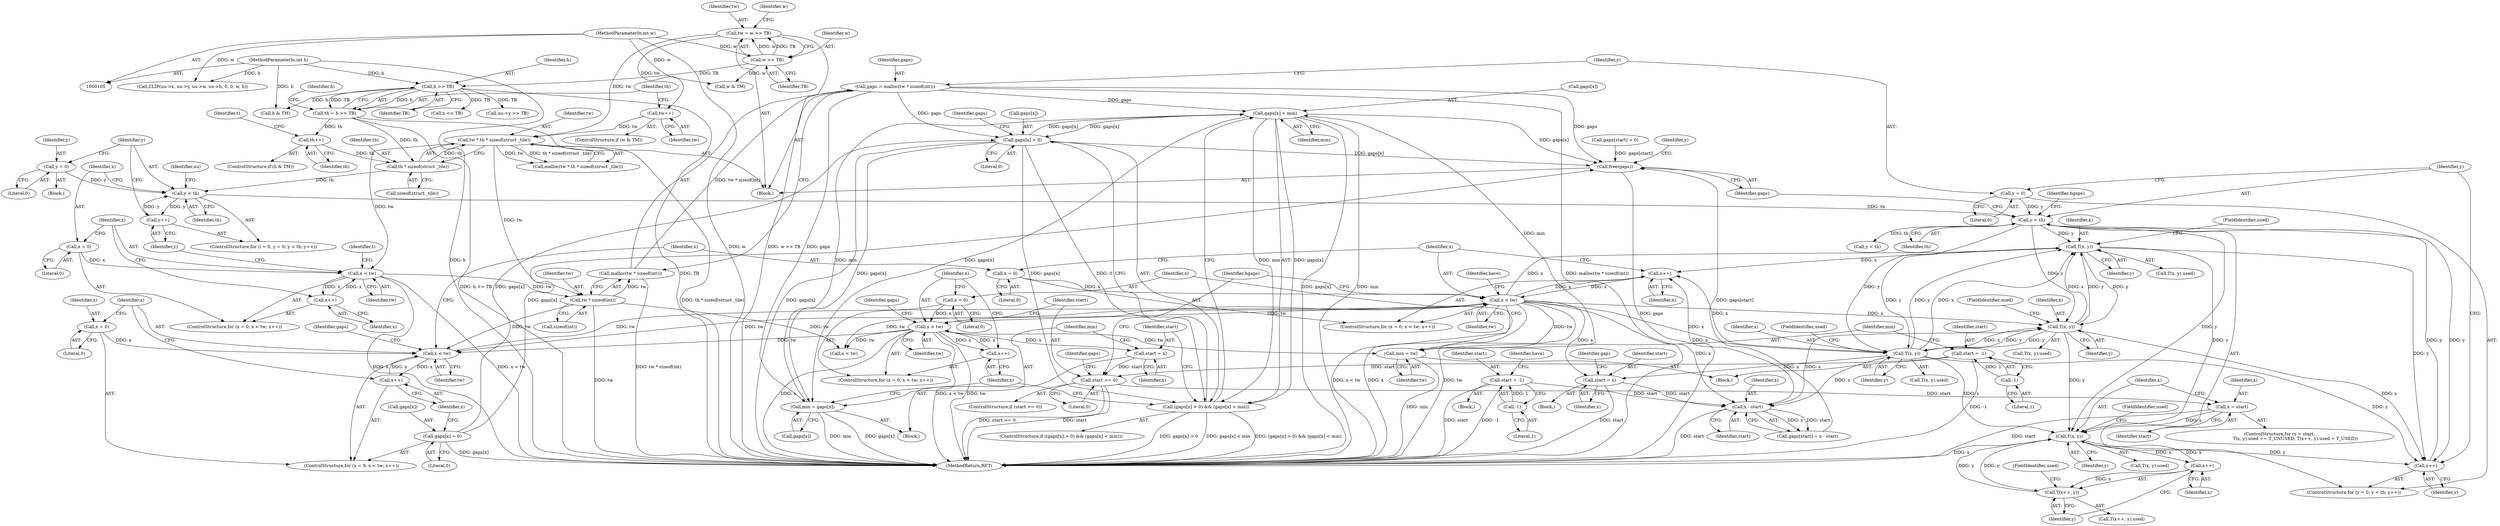 digraph "0_enlightment_ce94edca1ccfbe314cb7cd9453433fad404ec7ef@pointer" {
"1000425" [label="(Call,gaps[x] < min)"];
"1000275" [label="(Call,gaps = malloc(tw * sizeof(int)))"];
"1000277" [label="(Call,malloc(tw * sizeof(int)))"];
"1000278" [label="(Call,tw * sizeof(int))"];
"1000180" [label="(Call,x < tw)"];
"1000177" [label="(Call,x = 0)"];
"1000183" [label="(Call,x++)"];
"1000156" [label="(Call,tw * th * sizeof(struct _tile))"];
"1000131" [label="(Call,tw = w >> TB)"];
"1000133" [label="(Call,w >> TB)"];
"1000107" [label="(MethodParameterIn,int w)"];
"1000140" [label="(Call,tw++)"];
"1000158" [label="(Call,th * sizeof(struct _tile))"];
"1000151" [label="(Call,th++)"];
"1000142" [label="(Call,th = h >> TB)"];
"1000144" [label="(Call,h >> TB)"];
"1000108" [label="(MethodParameterIn,int h)"];
"1000420" [label="(Call,gaps[x] > 0)"];
"1000425" [label="(Call,gaps[x] < min)"];
"1000434" [label="(Call,min = gaps[x])"];
"1000405" [label="(Call,min = tw)"];
"1000412" [label="(Call,x < tw)"];
"1000415" [label="(Call,x++)"];
"1000409" [label="(Call,x = 0)"];
"1000328" [label="(Call,x < tw)"];
"1000325" [label="(Call,x = 0)"];
"1000331" [label="(Call,x++)"];
"1000388" [label="(Call,T(x, y))"];
"1000363" [label="(Call,T(x, y))"];
"1000339" [label="(Call,T(x, y))"];
"1000286" [label="(Call,y < th)"];
"1000283" [label="(Call,y = 0)"];
"1000289" [label="(Call,y++)"];
"1000455" [label="(Call,T(x, y))"];
"1000463" [label="(Call,x++)"];
"1000450" [label="(Call,x = start)"];
"1000440" [label="(Call,start >= 0)"];
"1000401" [label="(Call,start = -1)"];
"1000403" [label="(Call,-1)"];
"1000431" [label="(Call,start = x)"];
"1000462" [label="(Call,T(x++, y))"];
"1000170" [label="(Call,y < th)"];
"1000167" [label="(Call,y = 0)"];
"1000173" [label="(Call,y++)"];
"1000381" [label="(Call,x - start)"];
"1000297" [label="(Call,start = -1)"];
"1000299" [label="(Call,-1)"];
"1000345" [label="(Call,start = x)"];
"1000314" [label="(Call,x < tw)"];
"1000311" [label="(Call,x = 0)"];
"1000317" [label="(Call,x++)"];
"1000319" [label="(Call,gaps[x] = 0)"];
"1000419" [label="(Call,(gaps[x] > 0) && (gaps[x] < min))"];
"1000470" [label="(Call,free(gaps))"];
"1000177" [label="(Call,x = 0)"];
"1000383" [label="(Identifier,start)"];
"1000435" [label="(Identifier,min)"];
"1000321" [label="(Identifier,gaps)"];
"1000170" [label="(Call,y < th)"];
"1000332" [label="(Identifier,x)"];
"1000452" [label="(Identifier,start)"];
"1000284" [label="(Identifier,y)"];
"1000152" [label="(Identifier,th)"];
"1000314" [label="(Call,x < tw)"];
"1000347" [label="(Identifier,x)"];
"1000432" [label="(Identifier,start)"];
"1000147" [label="(ControlStructure,if (h & TM))"];
"1000163" [label="(Block,)"];
"1000108" [label="(MethodParameterIn,int h)"];
"1000442" [label="(Literal,0)"];
"1000133" [label="(Call,w >> TB)"];
"1000344" [label="(Block,)"];
"1000404" [label="(Literal,1)"];
"1000283" [label="(Call,y = 0)"];
"1000433" [label="(Identifier,x)"];
"1000486" [label="(Call,x < tw)"];
"1000331" [label="(Call,x++)"];
"1000171" [label="(Identifier,y)"];
"1000463" [label="(Call,x++)"];
"1000278" [label="(Call,tw * sizeof(int))"];
"1000178" [label="(Identifier,x)"];
"1000413" [label="(Identifier,x)"];
"1000137" [label="(Call,w & TM)"];
"1000289" [label="(Call,y++)"];
"1000149" [label="(Identifier,h)"];
"1000188" [label="(Identifier,t)"];
"1000455" [label="(Call,T(x, y))"];
"1000410" [label="(Identifier,x)"];
"1000157" [label="(Identifier,tw)"];
"1000134" [label="(Identifier,w)"];
"1000132" [label="(Identifier,tw)"];
"1000422" [label="(Identifier,gaps)"];
"1000317" [label="(Call,x++)"];
"1000319" [label="(Call,gaps[x] = 0)"];
"1000424" [label="(Literal,0)"];
"1000316" [label="(Identifier,tw)"];
"1000311" [label="(Call,x = 0)"];
"1000146" [label="(Identifier,TB)"];
"1000381" [label="(Call,x - start)"];
"1000377" [label="(Call,gaps[start] = x - start)"];
"1000275" [label="(Call,gaps = malloc(tw * sizeof(int)))"];
"1000328" [label="(Call,x < tw)"];
"1000176" [label="(ControlStructure,for (x = 0; x < tw; x++))"];
"1000465" [label="(Identifier,y)"];
"1000323" [label="(Literal,0)"];
"1000450" [label="(Call,x = start)"];
"1000280" [label="(Call,sizeof(int))"];
"1000310" [label="(ControlStructure,for (x = 0; x < tw; x++))"];
"1000195" [label="(Identifier,uu)"];
"1000403" [label="(Call,-1)"];
"1000179" [label="(Literal,0)"];
"1000329" [label="(Identifier,x)"];
"1000474" [label="(Identifier,y)"];
"1000180" [label="(Call,x < tw)"];
"1000144" [label="(Call,h >> TB)"];
"1000446" [label="(Identifier,gaps)"];
"1000173" [label="(Call,y++)"];
"1000325" [label="(Call,x = 0)"];
"1000107" [label="(MethodParameterIn,int w)"];
"1000398" [label="(Identifier,hgaps)"];
"1000451" [label="(Identifier,x)"];
"1000407" [label="(Identifier,tw)"];
"1000419" [label="(Call,(gaps[x] > 0) && (gaps[x] < min))"];
"1000434" [label="(Call,min = gaps[x])"];
"1000313" [label="(Literal,0)"];
"1000466" [label="(FieldIdentifier,used)"];
"1000470" [label="(Call,free(gaps))"];
"1000287" [label="(Identifier,y)"];
"1000131" [label="(Call,tw = w >> TB)"];
"1000476" [label="(Call,y < th)"];
"1000429" [label="(Identifier,min)"];
"1000440" [label="(Call,start >= 0)"];
"1000462" [label="(Call,T(x++, y))"];
"1000621" [label="(Call,x << TB)"];
"1000138" [label="(Identifier,w)"];
"1000406" [label="(Identifier,min)"];
"1000162" [label="(ControlStructure,for (i = 0, y = 0; y < th; y++))"];
"1000304" [label="(Identifier,have)"];
"1000143" [label="(Identifier,th)"];
"1000430" [label="(Block,)"];
"1000285" [label="(Literal,0)"];
"1000184" [label="(Identifier,x)"];
"1000291" [label="(Block,)"];
"1000277" [label="(Call,malloc(tw * sizeof(int)))"];
"1000141" [label="(Identifier,tw)"];
"1000172" [label="(Identifier,th)"];
"1000140" [label="(Call,tw++)"];
"1000389" [label="(Identifier,x)"];
"1000441" [label="(Identifier,start)"];
"1000345" [label="(Call,start = x)"];
"1000288" [label="(Identifier,th)"];
"1000183" [label="(Call,x++)"];
"1000174" [label="(Identifier,y)"];
"1000414" [label="(Identifier,tw)"];
"1000318" [label="(Identifier,x)"];
"1000324" [label="(ControlStructure,for (x = 0; x < tw; x++))"];
"1000148" [label="(Call,h & TM)"];
"1000363" [label="(Call,T(x, y))"];
"1000457" [label="(Identifier,y)"];
"1000458" [label="(FieldIdentifier,used)"];
"1000444" [label="(Call,gaps[start] = 0)"];
"1000456" [label="(Identifier,x)"];
"1000158" [label="(Call,th * sizeof(struct _tile))"];
"1000426" [label="(Call,gaps[x])"];
"1000364" [label="(Identifier,x)"];
"1000154" [label="(Identifier,t)"];
"1000418" [label="(ControlStructure,if ((gaps[x] > 0) && (gaps[x] < min)))"];
"1000315" [label="(Identifier,x)"];
"1000110" [label="(Block,)"];
"1000400" [label="(Block,)"];
"1000330" [label="(Identifier,tw)"];
"1000362" [label="(Call,T(x, y).used)"];
"1000366" [label="(FieldIdentifier,used)"];
"1000411" [label="(Literal,0)"];
"1000326" [label="(Identifier,x)"];
"1000339" [label="(Call,T(x, y))"];
"1000454" [label="(Call,T(x, y).used)"];
"1000391" [label="(FieldIdentifier,used)"];
"1000167" [label="(Call,y = 0)"];
"1000412" [label="(Call,x < tw)"];
"1000420" [label="(Call,gaps[x] > 0)"];
"1000155" [label="(Call,malloc(tw * th * sizeof(struct _tile)))"];
"1000341" [label="(Identifier,y)"];
"1000204" [label="(Call,CLIP(uu->x, uu->y, uu->w, uu->h, 0, 0, w, h))"];
"1000431" [label="(Call,start = x)"];
"1000135" [label="(Identifier,TB)"];
"1000382" [label="(Identifier,x)"];
"1000639" [label="(MethodReturn,RET)"];
"1000390" [label="(Identifier,y)"];
"1000168" [label="(Identifier,y)"];
"1000297" [label="(Call,start = -1)"];
"1000182" [label="(Identifier,tw)"];
"1000298" [label="(Identifier,start)"];
"1000290" [label="(Identifier,y)"];
"1000349" [label="(Identifier,gap)"];
"1000300" [label="(Literal,1)"];
"1000346" [label="(Identifier,start)"];
"1000276" [label="(Identifier,gaps)"];
"1000401" [label="(Call,start = -1)"];
"1000299" [label="(Call,-1)"];
"1000436" [label="(Call,gaps[x])"];
"1000169" [label="(Literal,0)"];
"1000415" [label="(Call,x++)"];
"1000388" [label="(Call,T(x, y))"];
"1000327" [label="(Literal,0)"];
"1000160" [label="(Call,sizeof(struct _tile))"];
"1000387" [label="(Call,T(x, y).used)"];
"1000336" [label="(Identifier,have)"];
"1000365" [label="(Identifier,y)"];
"1000286" [label="(Call,y < th)"];
"1000471" [label="(Identifier,gaps)"];
"1000464" [label="(Identifier,x)"];
"1000279" [label="(Identifier,tw)"];
"1000408" [label="(ControlStructure,for (x = 0; x < tw; x++))"];
"1000224" [label="(Call,uu->y >> TB)"];
"1000461" [label="(Call,T(x++, y).used)"];
"1000427" [label="(Identifier,gaps)"];
"1000338" [label="(Call,T(x, y).used)"];
"1000425" [label="(Call,gaps[x] < min)"];
"1000294" [label="(Identifier,hgaps)"];
"1000151" [label="(Call,th++)"];
"1000342" [label="(FieldIdentifier,used)"];
"1000181" [label="(Identifier,x)"];
"1000136" [label="(ControlStructure,if (w & TM))"];
"1000449" [label="(ControlStructure,for (x = start;\n                       T(x, y).used == T_UNUSED; T(x++, y).used = T_USED))"];
"1000312" [label="(Identifier,x)"];
"1000340" [label="(Identifier,x)"];
"1000416" [label="(Identifier,x)"];
"1000142" [label="(Call,th = h >> TB)"];
"1000402" [label="(Identifier,start)"];
"1000282" [label="(ControlStructure,for (y = 0; y < th; y++))"];
"1000439" [label="(ControlStructure,if (start >= 0))"];
"1000156" [label="(Call,tw * th * sizeof(struct _tile))"];
"1000421" [label="(Call,gaps[x])"];
"1000409" [label="(Call,x = 0)"];
"1000405" [label="(Call,min = tw)"];
"1000320" [label="(Call,gaps[x])"];
"1000159" [label="(Identifier,th)"];
"1000145" [label="(Identifier,h)"];
"1000425" -> "1000419"  [label="AST: "];
"1000425" -> "1000429"  [label="CFG: "];
"1000426" -> "1000425"  [label="AST: "];
"1000429" -> "1000425"  [label="AST: "];
"1000419" -> "1000425"  [label="CFG: "];
"1000425" -> "1000639"  [label="DDG: gaps[x]"];
"1000425" -> "1000639"  [label="DDG: min"];
"1000425" -> "1000420"  [label="DDG: gaps[x]"];
"1000425" -> "1000419"  [label="DDG: gaps[x]"];
"1000425" -> "1000419"  [label="DDG: min"];
"1000275" -> "1000425"  [label="DDG: gaps"];
"1000420" -> "1000425"  [label="DDG: gaps[x]"];
"1000434" -> "1000425"  [label="DDG: min"];
"1000405" -> "1000425"  [label="DDG: min"];
"1000425" -> "1000434"  [label="DDG: gaps[x]"];
"1000425" -> "1000470"  [label="DDG: gaps[x]"];
"1000275" -> "1000110"  [label="AST: "];
"1000275" -> "1000277"  [label="CFG: "];
"1000276" -> "1000275"  [label="AST: "];
"1000277" -> "1000275"  [label="AST: "];
"1000284" -> "1000275"  [label="CFG: "];
"1000275" -> "1000639"  [label="DDG: malloc(tw * sizeof(int))"];
"1000277" -> "1000275"  [label="DDG: tw * sizeof(int)"];
"1000275" -> "1000420"  [label="DDG: gaps"];
"1000275" -> "1000434"  [label="DDG: gaps"];
"1000275" -> "1000470"  [label="DDG: gaps"];
"1000277" -> "1000278"  [label="CFG: "];
"1000278" -> "1000277"  [label="AST: "];
"1000277" -> "1000639"  [label="DDG: tw * sizeof(int)"];
"1000278" -> "1000277"  [label="DDG: tw"];
"1000278" -> "1000280"  [label="CFG: "];
"1000279" -> "1000278"  [label="AST: "];
"1000280" -> "1000278"  [label="AST: "];
"1000278" -> "1000639"  [label="DDG: tw"];
"1000180" -> "1000278"  [label="DDG: tw"];
"1000156" -> "1000278"  [label="DDG: tw"];
"1000278" -> "1000314"  [label="DDG: tw"];
"1000278" -> "1000486"  [label="DDG: tw"];
"1000180" -> "1000176"  [label="AST: "];
"1000180" -> "1000182"  [label="CFG: "];
"1000181" -> "1000180"  [label="AST: "];
"1000182" -> "1000180"  [label="AST: "];
"1000188" -> "1000180"  [label="CFG: "];
"1000174" -> "1000180"  [label="CFG: "];
"1000180" -> "1000639"  [label="DDG: x"];
"1000180" -> "1000639"  [label="DDG: x < tw"];
"1000177" -> "1000180"  [label="DDG: x"];
"1000183" -> "1000180"  [label="DDG: x"];
"1000156" -> "1000180"  [label="DDG: tw"];
"1000180" -> "1000183"  [label="DDG: x"];
"1000177" -> "1000176"  [label="AST: "];
"1000177" -> "1000179"  [label="CFG: "];
"1000178" -> "1000177"  [label="AST: "];
"1000179" -> "1000177"  [label="AST: "];
"1000181" -> "1000177"  [label="CFG: "];
"1000183" -> "1000176"  [label="AST: "];
"1000183" -> "1000184"  [label="CFG: "];
"1000184" -> "1000183"  [label="AST: "];
"1000181" -> "1000183"  [label="CFG: "];
"1000156" -> "1000155"  [label="AST: "];
"1000156" -> "1000158"  [label="CFG: "];
"1000157" -> "1000156"  [label="AST: "];
"1000158" -> "1000156"  [label="AST: "];
"1000155" -> "1000156"  [label="CFG: "];
"1000156" -> "1000639"  [label="DDG: th * sizeof(struct _tile)"];
"1000156" -> "1000155"  [label="DDG: tw"];
"1000156" -> "1000155"  [label="DDG: th * sizeof(struct _tile)"];
"1000131" -> "1000156"  [label="DDG: tw"];
"1000140" -> "1000156"  [label="DDG: tw"];
"1000158" -> "1000156"  [label="DDG: th"];
"1000131" -> "1000110"  [label="AST: "];
"1000131" -> "1000133"  [label="CFG: "];
"1000132" -> "1000131"  [label="AST: "];
"1000133" -> "1000131"  [label="AST: "];
"1000138" -> "1000131"  [label="CFG: "];
"1000131" -> "1000639"  [label="DDG: w >> TB"];
"1000133" -> "1000131"  [label="DDG: w"];
"1000133" -> "1000131"  [label="DDG: TB"];
"1000131" -> "1000140"  [label="DDG: tw"];
"1000133" -> "1000135"  [label="CFG: "];
"1000134" -> "1000133"  [label="AST: "];
"1000135" -> "1000133"  [label="AST: "];
"1000107" -> "1000133"  [label="DDG: w"];
"1000133" -> "1000137"  [label="DDG: w"];
"1000133" -> "1000144"  [label="DDG: TB"];
"1000107" -> "1000105"  [label="AST: "];
"1000107" -> "1000639"  [label="DDG: w"];
"1000107" -> "1000137"  [label="DDG: w"];
"1000107" -> "1000204"  [label="DDG: w"];
"1000140" -> "1000136"  [label="AST: "];
"1000140" -> "1000141"  [label="CFG: "];
"1000141" -> "1000140"  [label="AST: "];
"1000143" -> "1000140"  [label="CFG: "];
"1000158" -> "1000160"  [label="CFG: "];
"1000159" -> "1000158"  [label="AST: "];
"1000160" -> "1000158"  [label="AST: "];
"1000151" -> "1000158"  [label="DDG: th"];
"1000142" -> "1000158"  [label="DDG: th"];
"1000158" -> "1000170"  [label="DDG: th"];
"1000151" -> "1000147"  [label="AST: "];
"1000151" -> "1000152"  [label="CFG: "];
"1000152" -> "1000151"  [label="AST: "];
"1000154" -> "1000151"  [label="CFG: "];
"1000142" -> "1000151"  [label="DDG: th"];
"1000142" -> "1000110"  [label="AST: "];
"1000142" -> "1000144"  [label="CFG: "];
"1000143" -> "1000142"  [label="AST: "];
"1000144" -> "1000142"  [label="AST: "];
"1000149" -> "1000142"  [label="CFG: "];
"1000142" -> "1000639"  [label="DDG: h >> TB"];
"1000144" -> "1000142"  [label="DDG: h"];
"1000144" -> "1000142"  [label="DDG: TB"];
"1000144" -> "1000146"  [label="CFG: "];
"1000145" -> "1000144"  [label="AST: "];
"1000146" -> "1000144"  [label="AST: "];
"1000144" -> "1000639"  [label="DDG: TB"];
"1000108" -> "1000144"  [label="DDG: h"];
"1000144" -> "1000148"  [label="DDG: h"];
"1000144" -> "1000224"  [label="DDG: TB"];
"1000144" -> "1000621"  [label="DDG: TB"];
"1000108" -> "1000105"  [label="AST: "];
"1000108" -> "1000639"  [label="DDG: h"];
"1000108" -> "1000148"  [label="DDG: h"];
"1000108" -> "1000204"  [label="DDG: h"];
"1000420" -> "1000419"  [label="AST: "];
"1000420" -> "1000424"  [label="CFG: "];
"1000421" -> "1000420"  [label="AST: "];
"1000424" -> "1000420"  [label="AST: "];
"1000427" -> "1000420"  [label="CFG: "];
"1000419" -> "1000420"  [label="CFG: "];
"1000420" -> "1000639"  [label="DDG: gaps[x]"];
"1000420" -> "1000419"  [label="DDG: gaps[x]"];
"1000420" -> "1000419"  [label="DDG: 0"];
"1000319" -> "1000420"  [label="DDG: gaps[x]"];
"1000420" -> "1000434"  [label="DDG: gaps[x]"];
"1000420" -> "1000470"  [label="DDG: gaps[x]"];
"1000434" -> "1000430"  [label="AST: "];
"1000434" -> "1000436"  [label="CFG: "];
"1000435" -> "1000434"  [label="AST: "];
"1000436" -> "1000434"  [label="AST: "];
"1000416" -> "1000434"  [label="CFG: "];
"1000434" -> "1000639"  [label="DDG: gaps[x]"];
"1000434" -> "1000639"  [label="DDG: min"];
"1000405" -> "1000400"  [label="AST: "];
"1000405" -> "1000407"  [label="CFG: "];
"1000406" -> "1000405"  [label="AST: "];
"1000407" -> "1000405"  [label="AST: "];
"1000410" -> "1000405"  [label="CFG: "];
"1000405" -> "1000639"  [label="DDG: min"];
"1000412" -> "1000405"  [label="DDG: tw"];
"1000328" -> "1000405"  [label="DDG: tw"];
"1000412" -> "1000408"  [label="AST: "];
"1000412" -> "1000414"  [label="CFG: "];
"1000413" -> "1000412"  [label="AST: "];
"1000414" -> "1000412"  [label="AST: "];
"1000422" -> "1000412"  [label="CFG: "];
"1000441" -> "1000412"  [label="CFG: "];
"1000412" -> "1000639"  [label="DDG: x < tw"];
"1000412" -> "1000639"  [label="DDG: tw"];
"1000412" -> "1000639"  [label="DDG: x"];
"1000412" -> "1000314"  [label="DDG: tw"];
"1000415" -> "1000412"  [label="DDG: x"];
"1000409" -> "1000412"  [label="DDG: x"];
"1000328" -> "1000412"  [label="DDG: tw"];
"1000412" -> "1000415"  [label="DDG: x"];
"1000412" -> "1000431"  [label="DDG: x"];
"1000412" -> "1000486"  [label="DDG: tw"];
"1000415" -> "1000408"  [label="AST: "];
"1000415" -> "1000416"  [label="CFG: "];
"1000416" -> "1000415"  [label="AST: "];
"1000413" -> "1000415"  [label="CFG: "];
"1000409" -> "1000408"  [label="AST: "];
"1000409" -> "1000411"  [label="CFG: "];
"1000410" -> "1000409"  [label="AST: "];
"1000411" -> "1000409"  [label="AST: "];
"1000413" -> "1000409"  [label="CFG: "];
"1000328" -> "1000324"  [label="AST: "];
"1000328" -> "1000330"  [label="CFG: "];
"1000329" -> "1000328"  [label="AST: "];
"1000330" -> "1000328"  [label="AST: "];
"1000336" -> "1000328"  [label="CFG: "];
"1000398" -> "1000328"  [label="CFG: "];
"1000328" -> "1000639"  [label="DDG: x < tw"];
"1000328" -> "1000639"  [label="DDG: x"];
"1000328" -> "1000639"  [label="DDG: tw"];
"1000328" -> "1000314"  [label="DDG: tw"];
"1000325" -> "1000328"  [label="DDG: x"];
"1000331" -> "1000328"  [label="DDG: x"];
"1000314" -> "1000328"  [label="DDG: tw"];
"1000328" -> "1000331"  [label="DDG: x"];
"1000328" -> "1000339"  [label="DDG: x"];
"1000328" -> "1000345"  [label="DDG: x"];
"1000328" -> "1000363"  [label="DDG: x"];
"1000328" -> "1000381"  [label="DDG: x"];
"1000328" -> "1000388"  [label="DDG: x"];
"1000328" -> "1000486"  [label="DDG: tw"];
"1000325" -> "1000324"  [label="AST: "];
"1000325" -> "1000327"  [label="CFG: "];
"1000326" -> "1000325"  [label="AST: "];
"1000327" -> "1000325"  [label="AST: "];
"1000329" -> "1000325"  [label="CFG: "];
"1000331" -> "1000324"  [label="AST: "];
"1000331" -> "1000332"  [label="CFG: "];
"1000332" -> "1000331"  [label="AST: "];
"1000329" -> "1000331"  [label="CFG: "];
"1000388" -> "1000331"  [label="DDG: x"];
"1000381" -> "1000331"  [label="DDG: x"];
"1000339" -> "1000331"  [label="DDG: x"];
"1000388" -> "1000387"  [label="AST: "];
"1000388" -> "1000390"  [label="CFG: "];
"1000389" -> "1000388"  [label="AST: "];
"1000390" -> "1000388"  [label="AST: "];
"1000391" -> "1000388"  [label="CFG: "];
"1000388" -> "1000289"  [label="DDG: y"];
"1000388" -> "1000339"  [label="DDG: y"];
"1000388" -> "1000363"  [label="DDG: y"];
"1000363" -> "1000388"  [label="DDG: x"];
"1000363" -> "1000388"  [label="DDG: y"];
"1000339" -> "1000388"  [label="DDG: x"];
"1000339" -> "1000388"  [label="DDG: y"];
"1000286" -> "1000388"  [label="DDG: y"];
"1000388" -> "1000455"  [label="DDG: y"];
"1000363" -> "1000362"  [label="AST: "];
"1000363" -> "1000365"  [label="CFG: "];
"1000364" -> "1000363"  [label="AST: "];
"1000365" -> "1000363"  [label="AST: "];
"1000366" -> "1000363"  [label="CFG: "];
"1000363" -> "1000289"  [label="DDG: y"];
"1000363" -> "1000339"  [label="DDG: y"];
"1000339" -> "1000363"  [label="DDG: x"];
"1000339" -> "1000363"  [label="DDG: y"];
"1000286" -> "1000363"  [label="DDG: y"];
"1000363" -> "1000381"  [label="DDG: x"];
"1000363" -> "1000455"  [label="DDG: y"];
"1000339" -> "1000338"  [label="AST: "];
"1000339" -> "1000341"  [label="CFG: "];
"1000340" -> "1000339"  [label="AST: "];
"1000341" -> "1000339"  [label="AST: "];
"1000342" -> "1000339"  [label="CFG: "];
"1000339" -> "1000289"  [label="DDG: y"];
"1000286" -> "1000339"  [label="DDG: y"];
"1000339" -> "1000345"  [label="DDG: x"];
"1000339" -> "1000381"  [label="DDG: x"];
"1000339" -> "1000455"  [label="DDG: y"];
"1000286" -> "1000282"  [label="AST: "];
"1000286" -> "1000288"  [label="CFG: "];
"1000287" -> "1000286"  [label="AST: "];
"1000288" -> "1000286"  [label="AST: "];
"1000294" -> "1000286"  [label="CFG: "];
"1000471" -> "1000286"  [label="CFG: "];
"1000283" -> "1000286"  [label="DDG: y"];
"1000289" -> "1000286"  [label="DDG: y"];
"1000170" -> "1000286"  [label="DDG: th"];
"1000286" -> "1000289"  [label="DDG: y"];
"1000286" -> "1000455"  [label="DDG: y"];
"1000286" -> "1000476"  [label="DDG: th"];
"1000283" -> "1000282"  [label="AST: "];
"1000283" -> "1000285"  [label="CFG: "];
"1000284" -> "1000283"  [label="AST: "];
"1000285" -> "1000283"  [label="AST: "];
"1000287" -> "1000283"  [label="CFG: "];
"1000289" -> "1000282"  [label="AST: "];
"1000289" -> "1000290"  [label="CFG: "];
"1000290" -> "1000289"  [label="AST: "];
"1000287" -> "1000289"  [label="CFG: "];
"1000455" -> "1000289"  [label="DDG: y"];
"1000455" -> "1000454"  [label="AST: "];
"1000455" -> "1000457"  [label="CFG: "];
"1000456" -> "1000455"  [label="AST: "];
"1000457" -> "1000455"  [label="AST: "];
"1000458" -> "1000455"  [label="CFG: "];
"1000455" -> "1000639"  [label="DDG: x"];
"1000463" -> "1000455"  [label="DDG: x"];
"1000450" -> "1000455"  [label="DDG: x"];
"1000462" -> "1000455"  [label="DDG: y"];
"1000455" -> "1000463"  [label="DDG: x"];
"1000455" -> "1000462"  [label="DDG: y"];
"1000463" -> "1000462"  [label="AST: "];
"1000463" -> "1000464"  [label="CFG: "];
"1000464" -> "1000463"  [label="AST: "];
"1000465" -> "1000463"  [label="CFG: "];
"1000463" -> "1000462"  [label="DDG: x"];
"1000450" -> "1000449"  [label="AST: "];
"1000450" -> "1000452"  [label="CFG: "];
"1000451" -> "1000450"  [label="AST: "];
"1000452" -> "1000450"  [label="AST: "];
"1000456" -> "1000450"  [label="CFG: "];
"1000450" -> "1000639"  [label="DDG: start"];
"1000440" -> "1000450"  [label="DDG: start"];
"1000440" -> "1000439"  [label="AST: "];
"1000440" -> "1000442"  [label="CFG: "];
"1000441" -> "1000440"  [label="AST: "];
"1000442" -> "1000440"  [label="AST: "];
"1000398" -> "1000440"  [label="CFG: "];
"1000446" -> "1000440"  [label="CFG: "];
"1000440" -> "1000639"  [label="DDG: start >= 0"];
"1000440" -> "1000639"  [label="DDG: start"];
"1000401" -> "1000440"  [label="DDG: start"];
"1000431" -> "1000440"  [label="DDG: start"];
"1000401" -> "1000400"  [label="AST: "];
"1000401" -> "1000403"  [label="CFG: "];
"1000402" -> "1000401"  [label="AST: "];
"1000403" -> "1000401"  [label="AST: "];
"1000406" -> "1000401"  [label="CFG: "];
"1000401" -> "1000639"  [label="DDG: -1"];
"1000403" -> "1000401"  [label="DDG: 1"];
"1000403" -> "1000404"  [label="CFG: "];
"1000404" -> "1000403"  [label="AST: "];
"1000431" -> "1000430"  [label="AST: "];
"1000431" -> "1000433"  [label="CFG: "];
"1000432" -> "1000431"  [label="AST: "];
"1000433" -> "1000431"  [label="AST: "];
"1000435" -> "1000431"  [label="CFG: "];
"1000462" -> "1000461"  [label="AST: "];
"1000462" -> "1000465"  [label="CFG: "];
"1000465" -> "1000462"  [label="AST: "];
"1000466" -> "1000462"  [label="CFG: "];
"1000170" -> "1000162"  [label="AST: "];
"1000170" -> "1000172"  [label="CFG: "];
"1000171" -> "1000170"  [label="AST: "];
"1000172" -> "1000170"  [label="AST: "];
"1000178" -> "1000170"  [label="CFG: "];
"1000195" -> "1000170"  [label="CFG: "];
"1000167" -> "1000170"  [label="DDG: y"];
"1000173" -> "1000170"  [label="DDG: y"];
"1000170" -> "1000173"  [label="DDG: y"];
"1000167" -> "1000163"  [label="AST: "];
"1000167" -> "1000169"  [label="CFG: "];
"1000168" -> "1000167"  [label="AST: "];
"1000169" -> "1000167"  [label="AST: "];
"1000171" -> "1000167"  [label="CFG: "];
"1000173" -> "1000162"  [label="AST: "];
"1000173" -> "1000174"  [label="CFG: "];
"1000174" -> "1000173"  [label="AST: "];
"1000171" -> "1000173"  [label="CFG: "];
"1000381" -> "1000377"  [label="AST: "];
"1000381" -> "1000383"  [label="CFG: "];
"1000382" -> "1000381"  [label="AST: "];
"1000383" -> "1000381"  [label="AST: "];
"1000377" -> "1000381"  [label="CFG: "];
"1000381" -> "1000639"  [label="DDG: start"];
"1000381" -> "1000377"  [label="DDG: x"];
"1000381" -> "1000377"  [label="DDG: start"];
"1000297" -> "1000381"  [label="DDG: start"];
"1000345" -> "1000381"  [label="DDG: start"];
"1000297" -> "1000291"  [label="AST: "];
"1000297" -> "1000299"  [label="CFG: "];
"1000298" -> "1000297"  [label="AST: "];
"1000299" -> "1000297"  [label="AST: "];
"1000304" -> "1000297"  [label="CFG: "];
"1000297" -> "1000639"  [label="DDG: start"];
"1000297" -> "1000639"  [label="DDG: -1"];
"1000299" -> "1000297"  [label="DDG: 1"];
"1000299" -> "1000300"  [label="CFG: "];
"1000300" -> "1000299"  [label="AST: "];
"1000345" -> "1000344"  [label="AST: "];
"1000345" -> "1000347"  [label="CFG: "];
"1000346" -> "1000345"  [label="AST: "];
"1000347" -> "1000345"  [label="AST: "];
"1000349" -> "1000345"  [label="CFG: "];
"1000345" -> "1000639"  [label="DDG: start"];
"1000314" -> "1000310"  [label="AST: "];
"1000314" -> "1000316"  [label="CFG: "];
"1000315" -> "1000314"  [label="AST: "];
"1000316" -> "1000314"  [label="AST: "];
"1000321" -> "1000314"  [label="CFG: "];
"1000326" -> "1000314"  [label="CFG: "];
"1000311" -> "1000314"  [label="DDG: x"];
"1000317" -> "1000314"  [label="DDG: x"];
"1000314" -> "1000317"  [label="DDG: x"];
"1000311" -> "1000310"  [label="AST: "];
"1000311" -> "1000313"  [label="CFG: "];
"1000312" -> "1000311"  [label="AST: "];
"1000313" -> "1000311"  [label="AST: "];
"1000315" -> "1000311"  [label="CFG: "];
"1000317" -> "1000310"  [label="AST: "];
"1000317" -> "1000318"  [label="CFG: "];
"1000318" -> "1000317"  [label="AST: "];
"1000315" -> "1000317"  [label="CFG: "];
"1000319" -> "1000310"  [label="AST: "];
"1000319" -> "1000323"  [label="CFG: "];
"1000320" -> "1000319"  [label="AST: "];
"1000323" -> "1000319"  [label="AST: "];
"1000318" -> "1000319"  [label="CFG: "];
"1000319" -> "1000639"  [label="DDG: gaps[x]"];
"1000319" -> "1000470"  [label="DDG: gaps[x]"];
"1000419" -> "1000418"  [label="AST: "];
"1000432" -> "1000419"  [label="CFG: "];
"1000416" -> "1000419"  [label="CFG: "];
"1000419" -> "1000639"  [label="DDG: gaps[x] > 0"];
"1000419" -> "1000639"  [label="DDG: gaps[x] < min"];
"1000419" -> "1000639"  [label="DDG: (gaps[x] > 0) && (gaps[x] < min)"];
"1000470" -> "1000110"  [label="AST: "];
"1000470" -> "1000471"  [label="CFG: "];
"1000471" -> "1000470"  [label="AST: "];
"1000474" -> "1000470"  [label="CFG: "];
"1000470" -> "1000639"  [label="DDG: gaps"];
"1000444" -> "1000470"  [label="DDG: gaps[start]"];
"1000377" -> "1000470"  [label="DDG: gaps[start]"];
}
